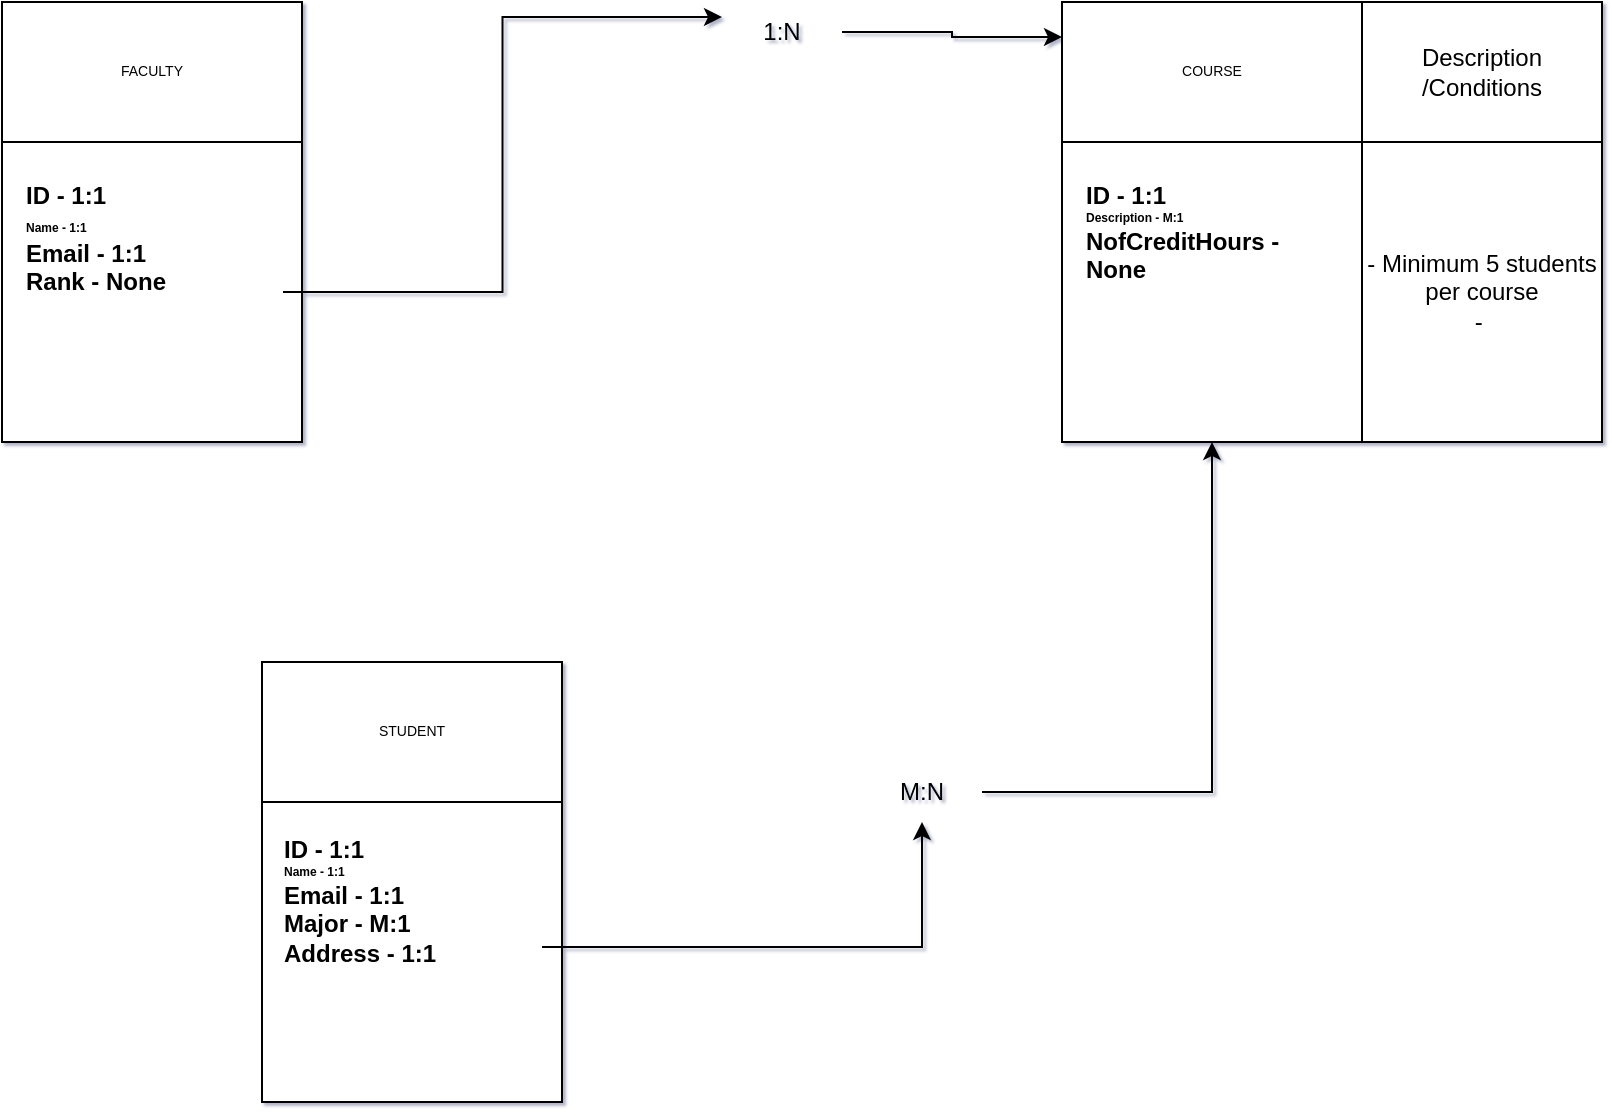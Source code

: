 <mxfile version="24.8.3">
  <diagram name="Страница — 1" id="d7dE3nXRnZuCts239t4J">
    <mxGraphModel dx="1193" dy="2130" grid="1" gridSize="10" guides="1" tooltips="1" connect="1" arrows="1" fold="1" page="1" pageScale="1" pageWidth="827" pageHeight="1169" math="0" shadow="1">
      <root>
        <mxCell id="0" />
        <mxCell id="1" parent="0" />
        <mxCell id="h3gazRUFhv9Cl4a0qMiI-1" value="" style="whiteSpace=wrap;html=1;aspect=fixed;" parent="1" vertex="1">
          <mxGeometry x="60" y="340" width="150" height="150" as="geometry" />
        </mxCell>
        <mxCell id="h3gazRUFhv9Cl4a0qMiI-2" value="" style="rounded=0;whiteSpace=wrap;html=1;" parent="1" vertex="1">
          <mxGeometry x="60" y="270" width="150" height="70" as="geometry" />
        </mxCell>
        <mxCell id="h3gazRUFhv9Cl4a0qMiI-3" value="FACULTY" style="text;html=1;align=center;verticalAlign=middle;whiteSpace=wrap;rounded=0;dashed=1;fontSize=7;" parent="1" vertex="1">
          <mxGeometry x="105" y="300" width="60" height="10" as="geometry" />
        </mxCell>
        <mxCell id="h3gazRUFhv9Cl4a0qMiI-5" value="" style="whiteSpace=wrap;html=1;aspect=fixed;" parent="1" vertex="1">
          <mxGeometry x="190" y="670" width="150" height="150" as="geometry" />
        </mxCell>
        <mxCell id="h3gazRUFhv9Cl4a0qMiI-6" value="" style="rounded=0;whiteSpace=wrap;html=1;" parent="1" vertex="1">
          <mxGeometry x="190" y="600" width="150" height="70" as="geometry" />
        </mxCell>
        <mxCell id="h3gazRUFhv9Cl4a0qMiI-7" value="STUDENT " style="text;html=1;align=center;verticalAlign=middle;whiteSpace=wrap;rounded=0;dashed=1;fontSize=7;" parent="1" vertex="1">
          <mxGeometry x="235" y="630" width="60" height="10" as="geometry" />
        </mxCell>
        <mxCell id="-NOwzsHI_rVSteIMVQ-0-1" value="" style="whiteSpace=wrap;html=1;aspect=fixed;" vertex="1" parent="1">
          <mxGeometry x="590" y="340" width="150" height="150" as="geometry" />
        </mxCell>
        <mxCell id="-NOwzsHI_rVSteIMVQ-0-2" value="" style="rounded=0;whiteSpace=wrap;html=1;" vertex="1" parent="1">
          <mxGeometry x="590" y="270" width="150" height="70" as="geometry" />
        </mxCell>
        <mxCell id="-NOwzsHI_rVSteIMVQ-0-3" value="COURSE  " style="text;html=1;align=center;verticalAlign=middle;whiteSpace=wrap;rounded=0;dashed=1;fontSize=7;" vertex="1" parent="1">
          <mxGeometry x="635" y="300" width="60" height="10" as="geometry" />
        </mxCell>
        <mxCell id="-NOwzsHI_rVSteIMVQ-0-5" value="&lt;h3 style=&quot;margin-top: 0px;&quot;&gt;&lt;span style=&quot;font-size: 12px;&quot;&gt;ID&amp;nbsp;- 1:1&lt;/span&gt;&lt;br&gt;&lt;span style=&quot;background-color: initial;&quot;&gt;&lt;span style=&quot;font-size: 6px;&quot;&gt;Name - 1:1&lt;/span&gt;&lt;br&gt;&lt;/span&gt;&lt;span style=&quot;font-size: 12px;&quot;&gt;Email - 1:1&lt;/span&gt;&lt;br&gt;&lt;b style=&quot;font-size: 12px;&quot;&gt;Major - M:1&lt;br&gt;&lt;/b&gt;&lt;span style=&quot;font-size: 12px; background-color: initial;&quot;&gt;Address&lt;/span&gt;&lt;span style=&quot;font-size: 12px; background-color: initial; font-weight: normal;&quot;&gt;&amp;nbsp;&lt;/span&gt;&lt;span style=&quot;font-size: 12px; background-color: initial;&quot;&gt;- 1:1&lt;/span&gt;&lt;/h3&gt;&lt;div&gt;&lt;b&gt;&lt;br&gt;&lt;br&gt;&lt;/b&gt;&lt;/div&gt;" style="text;html=1;whiteSpace=wrap;overflow=hidden;rounded=0;fontSize=6;" vertex="1" parent="1">
          <mxGeometry x="199" y="680" width="131" height="125" as="geometry" />
        </mxCell>
        <mxCell id="-NOwzsHI_rVSteIMVQ-0-9" style="edgeStyle=orthogonalEdgeStyle;rounded=0;orthogonalLoop=1;jettySize=auto;html=1;entryX=0;entryY=0.25;entryDx=0;entryDy=0;" edge="1" parent="1" source="-NOwzsHI_rVSteIMVQ-0-14" target="-NOwzsHI_rVSteIMVQ-0-2">
          <mxGeometry relative="1" as="geometry" />
        </mxCell>
        <mxCell id="-NOwzsHI_rVSteIMVQ-0-6" value="&lt;h3 style=&quot;margin-top: 0px; font-size: 12px;&quot;&gt;ID - 1:1&lt;br&gt;&lt;b style=&quot;background-color: initial; font-size: 6px;&quot;&gt;Name - 1:1&lt;br&gt;&lt;/b&gt;&lt;b&gt;Email - 1:1&lt;br&gt;&lt;/b&gt;&lt;b&gt;Rank - None&lt;/b&gt;&lt;/h3&gt;&lt;div&gt;&lt;b&gt;&lt;br&gt;&lt;br&gt;&lt;/b&gt;&lt;/div&gt;" style="text;html=1;whiteSpace=wrap;overflow=hidden;rounded=0;fontSize=6;" vertex="1" parent="1">
          <mxGeometry x="69.5" y="352.5" width="131" height="125" as="geometry" />
        </mxCell>
        <mxCell id="-NOwzsHI_rVSteIMVQ-0-7" value="&lt;h3 style=&quot;margin-top: 0px;&quot;&gt;&lt;span style=&quot;font-size: 12px;&quot;&gt;ID&amp;nbsp;- 1:1&lt;/span&gt;&lt;br&gt;&lt;span style=&quot;background-color: initial;&quot;&gt;&lt;span style=&quot;font-size: 6px;&quot;&gt;Description&amp;nbsp;- M:1&lt;/span&gt;&lt;br&gt;&lt;/span&gt;&lt;span style=&quot;font-size: 12px;&quot;&gt;NofCreditHours - None&lt;/span&gt;&lt;/h3&gt;&lt;div&gt;&lt;b&gt;&lt;br&gt;&lt;br&gt;&lt;/b&gt;&lt;/div&gt;" style="text;html=1;whiteSpace=wrap;overflow=hidden;rounded=0;fontSize=6;" vertex="1" parent="1">
          <mxGeometry x="599.5" y="352.5" width="131" height="125" as="geometry" />
        </mxCell>
        <mxCell id="-NOwzsHI_rVSteIMVQ-0-11" value="" style="edgeStyle=orthogonalEdgeStyle;rounded=0;orthogonalLoop=1;jettySize=auto;html=1;entryX=0.5;entryY=1;entryDx=0;entryDy=0;" edge="1" parent="1" source="-NOwzsHI_rVSteIMVQ-0-16" target="-NOwzsHI_rVSteIMVQ-0-1">
          <mxGeometry relative="1" as="geometry">
            <mxPoint x="330" y="743" as="sourcePoint" />
            <mxPoint x="670" y="580" as="targetPoint" />
            <Array as="points" />
          </mxGeometry>
        </mxCell>
        <mxCell id="-NOwzsHI_rVSteIMVQ-0-15" value="" style="edgeStyle=orthogonalEdgeStyle;rounded=0;orthogonalLoop=1;jettySize=auto;html=1;entryX=0;entryY=0.25;entryDx=0;entryDy=0;" edge="1" parent="1" source="-NOwzsHI_rVSteIMVQ-0-6" target="-NOwzsHI_rVSteIMVQ-0-14">
          <mxGeometry relative="1" as="geometry">
            <mxPoint x="201" y="415" as="sourcePoint" />
            <mxPoint x="590" y="288" as="targetPoint" />
          </mxGeometry>
        </mxCell>
        <mxCell id="-NOwzsHI_rVSteIMVQ-0-14" value="1:N" style="text;html=1;align=center;verticalAlign=middle;whiteSpace=wrap;rounded=0;" vertex="1" parent="1">
          <mxGeometry x="420" y="270" width="60" height="30" as="geometry" />
        </mxCell>
        <mxCell id="-NOwzsHI_rVSteIMVQ-0-18" value="" style="edgeStyle=orthogonalEdgeStyle;rounded=0;orthogonalLoop=1;jettySize=auto;html=1;" edge="1" parent="1" source="-NOwzsHI_rVSteIMVQ-0-5" target="-NOwzsHI_rVSteIMVQ-0-16">
          <mxGeometry relative="1" as="geometry">
            <mxPoint x="330" y="743" as="sourcePoint" />
            <mxPoint x="670" y="580" as="targetPoint" />
            <Array as="points">
              <mxPoint x="520" y="742" />
            </Array>
          </mxGeometry>
        </mxCell>
        <mxCell id="-NOwzsHI_rVSteIMVQ-0-16" value="M:N" style="text;html=1;align=center;verticalAlign=middle;whiteSpace=wrap;rounded=0;" vertex="1" parent="1">
          <mxGeometry x="490" y="650" width="60" height="30" as="geometry" />
        </mxCell>
        <mxCell id="-NOwzsHI_rVSteIMVQ-0-20" value="Description&lt;div&gt;/Conditions&lt;/div&gt;" style="rounded=0;whiteSpace=wrap;html=1;" vertex="1" parent="1">
          <mxGeometry x="740" y="270" width="120" height="70" as="geometry" />
        </mxCell>
        <mxCell id="-NOwzsHI_rVSteIMVQ-0-23" value="- Minimum 5 students per course&lt;div&gt;-&amp;nbsp;&lt;/div&gt;" style="rounded=0;whiteSpace=wrap;html=1;" vertex="1" parent="1">
          <mxGeometry x="740" y="340" width="120" height="150" as="geometry" />
        </mxCell>
      </root>
    </mxGraphModel>
  </diagram>
</mxfile>
